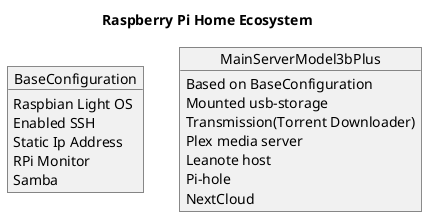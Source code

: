 @startuml
title Raspberry Pi Home Ecosystem

hide empty members

object BaseConfiguration {
    Raspbian Light OS
    Enabled SSH
    Static Ip Address
    RPi Monitor
    Samba
}

object MainServerModel3bPlus {
    Based on BaseConfiguration
    Mounted usb-storage
    Transmission(Torrent Downloader)
    Plex media server
    Leanote host
    Pi-hole
    NextCloud
}


@enduml
